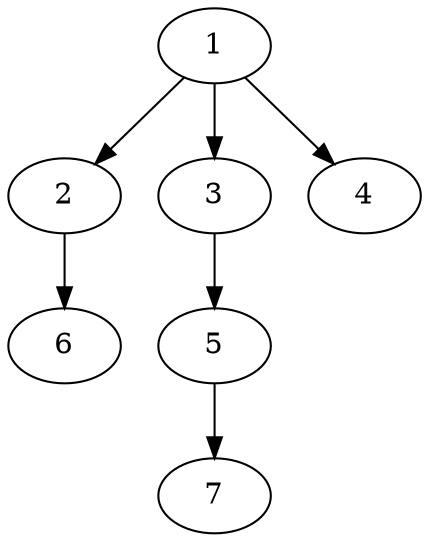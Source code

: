 // DAG automatically generated by daggen at Fri May 24 12:57:58 2024
// daggen-master/daggen -n 7 --fat 0.5 --density 0.5 --regular 0.5 --jump 2 --minalpha 20 --maxalpha 50 --dot -o dags_dot_7/sim_5.dot 
digraph G {
  1 [size="31040774454", alpha="48.27"]
  1 -> 2 [size ="536870912"]
  1 -> 3 [size ="536870912"]
  1 -> 4 [size ="536870912"]
  2 [size="324201417644", alpha="43.91"]
  2 -> 6 [size ="536870912"]
  3 [size="8589934592", alpha="41.44"]
  3 -> 5 [size ="33554432"]
  4 [size="8792573695", alpha="21.48"]
  5 [size="25138470496", alpha="31.61"]
  5 -> 7 [size ="411041792"]
  6 [size="444027353692", alpha="45.47"]
  7 [size="549755813888", alpha="40.61"]
}
